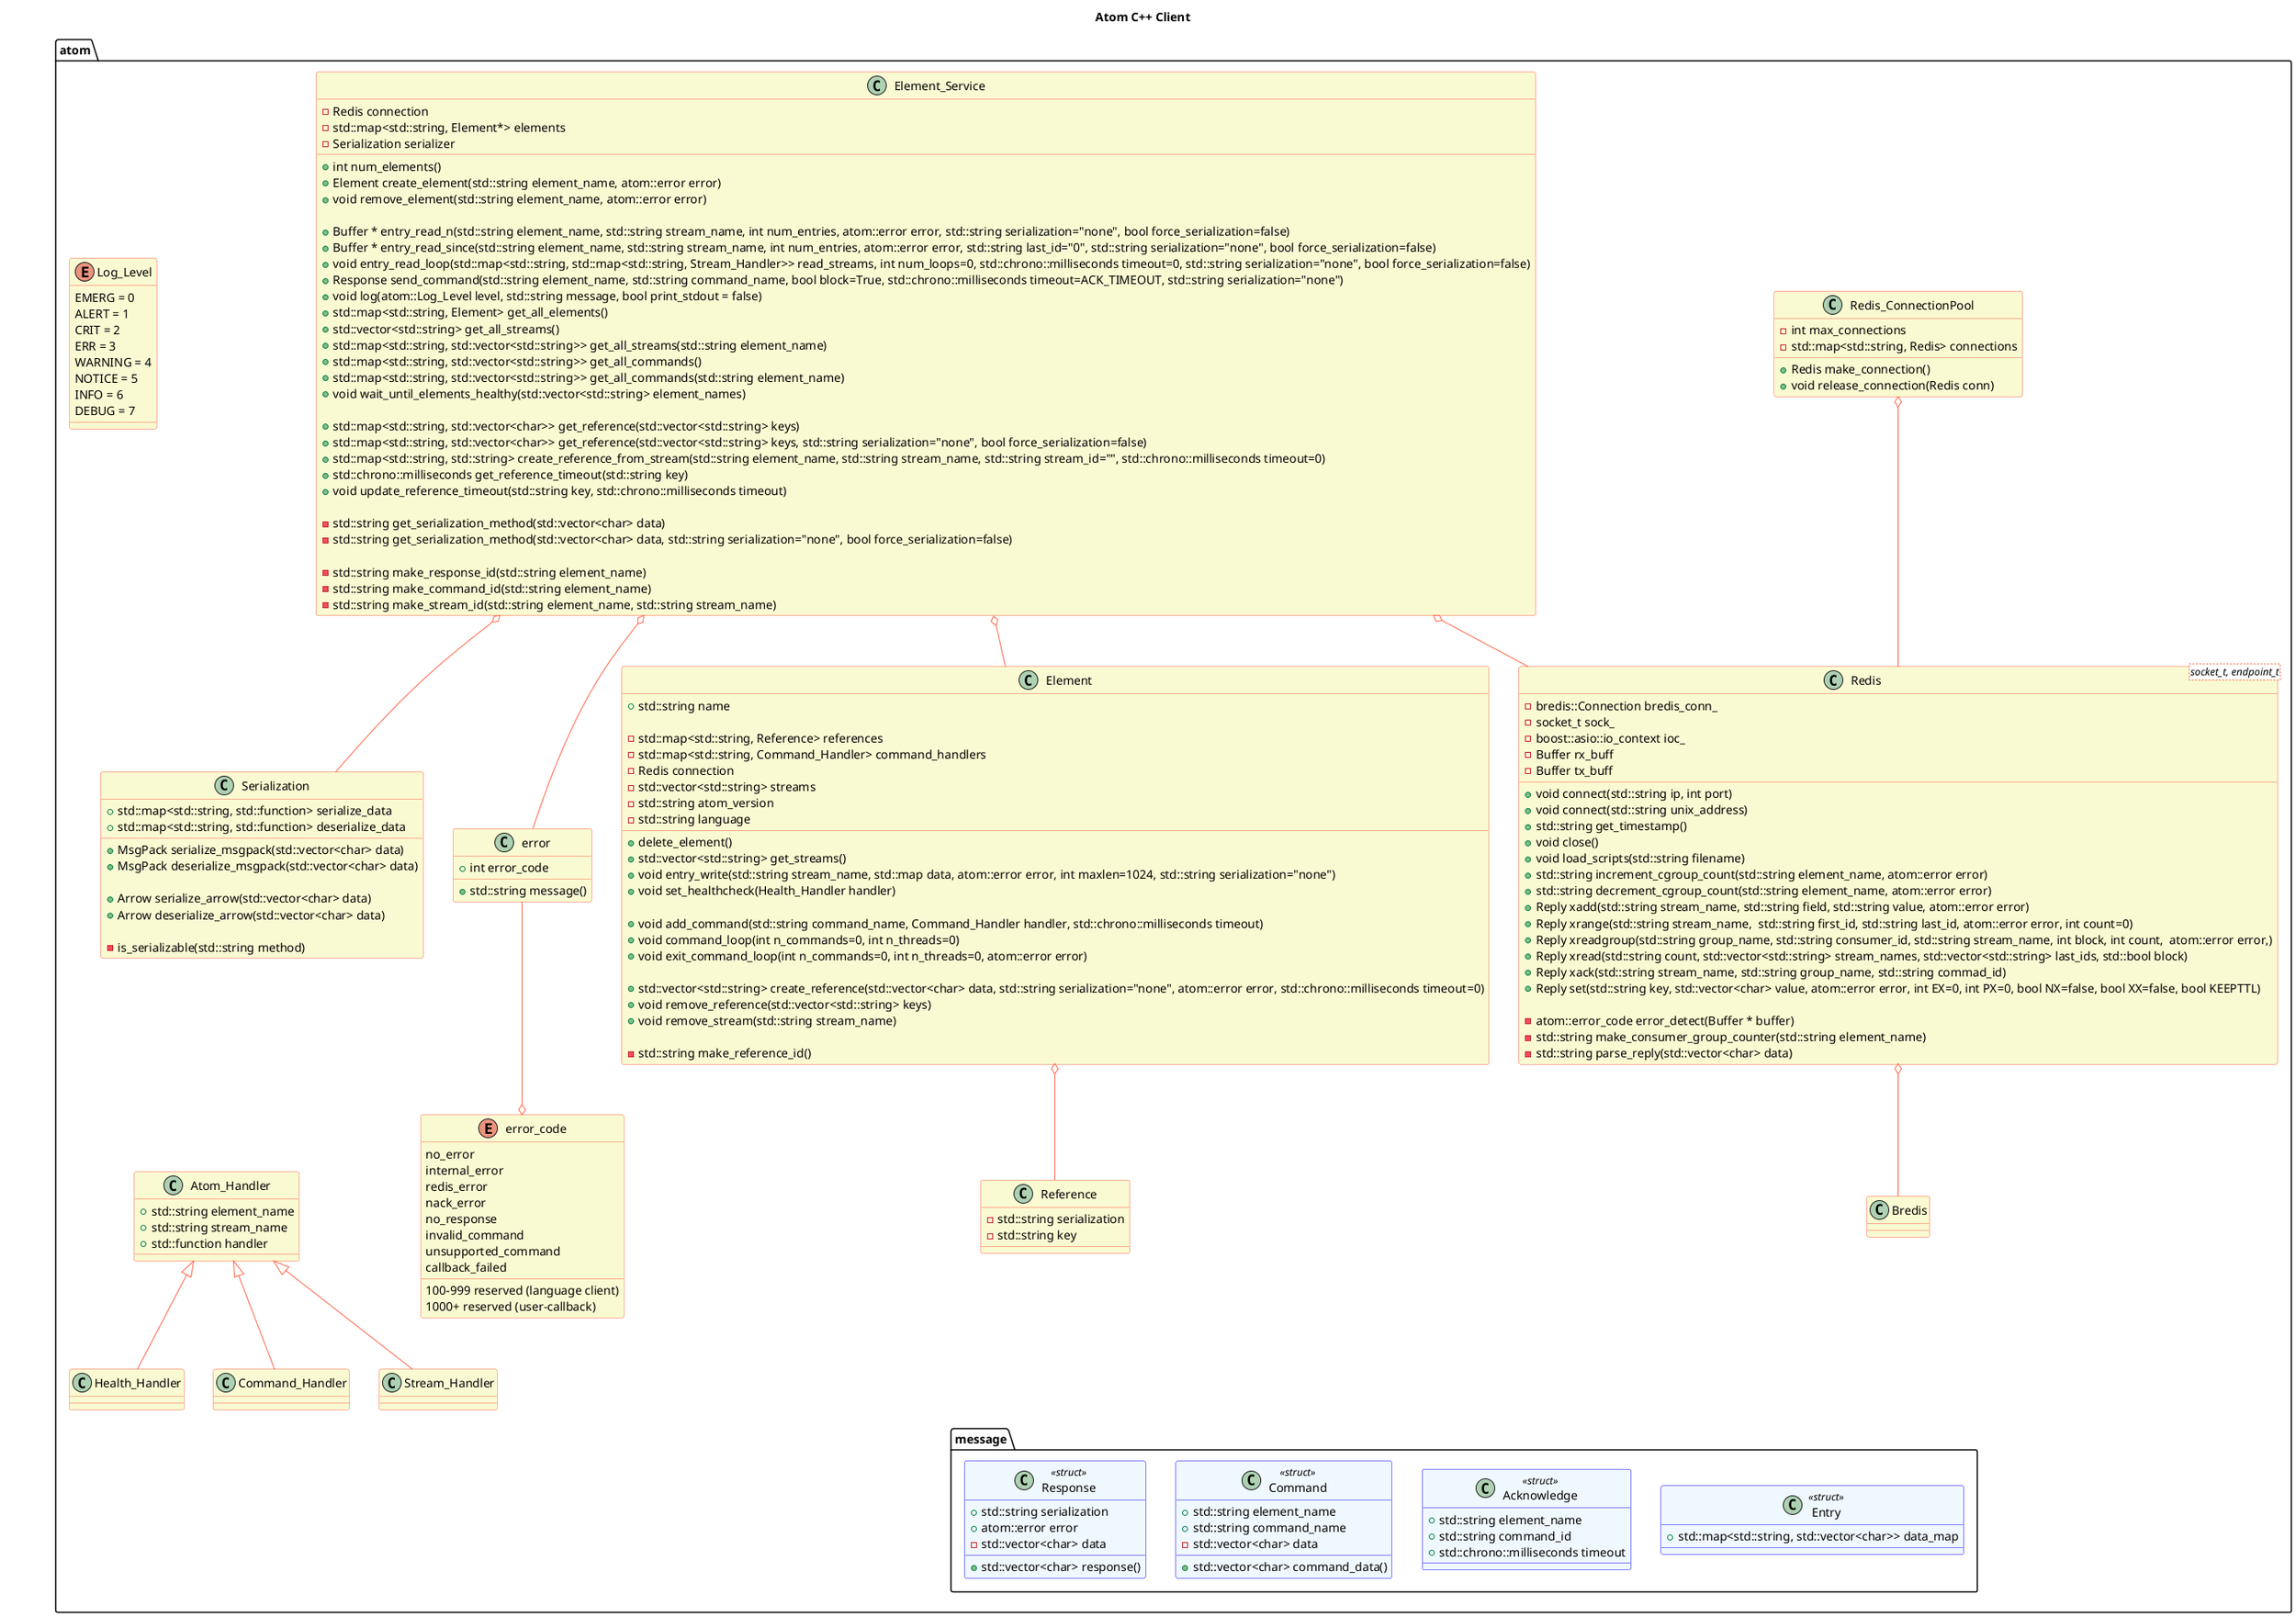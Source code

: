 @startuml Atom C++ Client
title Atom C++ Client

set namespaceSeparator ::

' ------------ formatting magics
skinparam enum {
    
}
 

skinparam class {
BackgroundColor LightGoldenRodYellow
ArrowColor Tomato
BorderColor Tomato
BackgroundColor<<struct>> AliceBlue
BorderColor<<struct>> Blue

NodeSep 65
RankSep 45

}


' -------------
' Namespace Begins
' -------------
namespace atom {

    ' -------------
    ' Hiding things here
    ' -------------
        hide atom::Redis_ConnectionPool
        hide <<struct>> circle

    ' -------------
    ' Class Organization
    ' -------------

    Redis o-- Bredis 
    Redis_ConnectionPool o-- Redis
    Element_Service o-- Redis
    Element o-- Reference
    Element_Service o-- Element
    Element_Service o-- Serialization
    Element_Service o-- atom::error
    atom::error --o error_code
    


    ' showing class inheritance relationship between the handlers
    class Stream_Handler extends Atom_Handler
    class Health_Handler extends Atom_Handler
    class Command_Handler extends Atom_Handler

    ' -------------
    ' Redis_ConnectionPool 
    ' -------------

    class atom::Redis_ConnectionPool{
        -{field} int max_connections
        -{field} std::map<std::string, Redis> connections
        +{method} Redis make_connection()
        +{method} void release_connection(Redis conn)
    }

    ' -------------
    ' Redis
    '    handles communication with redis. relies on bredis
    ' -------------
    class atom::Redis <socket_t, endpoint_t> {
        -{field} bredis::Connection bredis_conn_
        -{field} socket_t sock_ 
        -{field} boost::asio::io_context ioc_
        -{field} Buffer rx_buff
        -{field} Buffer tx_buff
        +{method} void connect(std::string ip, int port)
        +{method} void connect(std::string unix_address)
        +{method} std::string get_timestamp()
        +{method} void close()
        +{method} void load_scripts(std::string filename)
        +{method} std::string increment_cgroup_count(std::string element_name, atom::error error)
        +{method} std::string decrement_cgroup_count(std::string element_name, atom::error error)
        +{method} Reply xadd(std::string stream_name, std::string field, std::string value, atom::error error)
        +{method} Reply xrange(std::string stream_name,  std::string first_id, std::string last_id, atom::error error, int count=0)
        +{method} Reply xreadgroup(std::string group_name, std::string consumer_id, std::string stream_name, int block, int count,  atom::error error,)
        +{method} Reply xread(std::string count, std::vector<std::string> stream_names, std::vector<std::string> last_ids, std::bool block)
        +{method} Reply xack(std::string stream_name, std::string group_name, std::string commad_id)
        +{method} Reply set(std::string key, std::vector<char> value, atom::error error, int EX=0, int PX=0, bool NX=false, bool XX=false, bool KEEPTTL)

        -{method} atom::error_code error_detect(Buffer * buffer)
        -{method} std::string make_consumer_group_counter(std::string element_name)
        -{method} std::string parse_reply(std::vector<char> data) 

    } 

    ' -------------
    ' Reference
    '    reference object 
    ' -------------
    class atom::Reference{
        -{field} std::string serialization
        -{field} std::string key
    }

    ' -------------
    ' Serialization
    '    handles serialization/deserialization for MsgPack and Arrow Types
    ' -------------
    class Serialization {
        ' index by serialization method, enables access to desired serialization/deserialization method
        ' by serialization method
        +{field} std::map<std::string, std::function> serialize_data
        +{field} std::map<std::string, std::function> deserialize_data

        +{method} MsgPack serialize_msgpack(std::vector<char> data)
        +{method} MsgPack deserialize_msgpack(std::vector<char> data)

        +{method} Arrow serialize_arrow(std::vector<char> data)
        +{method} Arrow deserialize_arrow(std::vector<char> data)

        -{method} is_serializable(std::string method)
    }

    ' -------------
    ' Atom_Handler
    '    generic handler class, more specialized handlers can inherit from it
    ' -------------
    class Atom_Handler{
        +{field} std::string element_name
        +{field} std::string stream_name
        +{field} std::function handler
    }

    ' -------------
    ' Specialized Handlers
    '    inherit from Atom_Handler
    ' -------------
    class Health_Handler
    class Command_Handler
    class Stream_Handler

    ' -------------
    ' Element
    '    represents an element (e.g. Basler camera, other hardware units)
    '    functions relate only to this particular element
    ' -------------

    class atom::Element {
        +{field} std::string name

        -{field} std::map<std::string, Reference> references
        -{field} std::map<std::string, Command_Handler> command_handlers
        -{field} Redis connection
        -{field} std::vector<std::string> streams
        -{field} std::string atom_version
        -{field} std::string language

        +{method} delete_element()
        ' get method
        +{method} std::vector<std::string> get_streams() 
        +{method} void entry_write(std::string stream_name, std::map data, atom::error error, int maxlen=1024, std::string serialization="none")
        +{method} void set_healthcheck(Health_Handler handler)

        +{method} void add_command(std::string command_name, Command_Handler handler, std::chrono::milliseconds timeout)
        +{method} void command_loop(int n_commands=0, int n_threads=0)
        +{method} void exit_command_loop(int n_commands=0, int n_threads=0, atom::error error)

        +{method} std::vector<std::string> create_reference(std::vector<char> data, std::string serialization="none", atom::error error, std::chrono::milliseconds timeout=0)
        +{method} void remove_reference(std::vector<std::string> keys)
        +{method} void remove_stream(std::string stream_name)

        -{method} std::string make_reference_id()
    }

    ' -------------
    ' Element_Service
    '    provides methods to create elements, create references, 
    '    query redis for streams, other elements, and
    '    interface with other created elements via reads
    ' -------------

    class atom::Element_Service {
        -{field} Redis connection 
        -{field} std::map<std::string, Element*> elements
        -{field} Serialization serializer
        +{method} int num_elements()
        +{method} Element create_element(std::string element_name, atom::error error)
        +{method} void remove_element(std::string element_name, atom::error error) 

        +{method} Buffer * entry_read_n(std::string element_name, std::string stream_name, int num_entries, atom::error error, std::string serialization="none", bool force_serialization=false)
        +{method} Buffer * entry_read_since(std::string element_name, std::string stream_name, int num_entries, atom::error error, std::string last_id="0", std::string serialization="none", bool force_serialization=false)
        ' v map of element names, mapped to list of stream name, handler pairs
        +{method} void entry_read_loop(std::map<std::string, std::map<std::string, Stream_Handler>> read_streams, int num_loops=0, std::chrono::milliseconds timeout=0, std::string serialization="none", bool force_serialization=false)
        +{method} Response send_command(std::string element_name, std::string command_name, bool block=True, std::chrono::milliseconds timeout=ACK_TIMEOUT, std::string serialization="none")



        +{method} void log(atom::Log_Level level, std::string message, bool print_stdout = false)
        +{method} std::map<std::string, Element> get_all_elements()
        +{method} std::vector<std::string> get_all_streams()
        +{method} std::map<std::string, std::vector<std::string>> get_all_streams(std::string element_name)
        ' v for commands of all elements if no arg is passed in
        +{method} std::map<std::string, std::vector<std::string>> get_all_commands()
        +{method} std::map<std::string, std::vector<std::string>> get_all_commands(std::string element_name)
        +{method} void wait_until_elements_healthy(std::vector<std::string> element_names)

        ' map is <reference key, corresponding binary data>
        ' for binary data, assuming automatic deserizalization
        +{method} std::map<std::string, std::vector<char>> get_reference(std::vector<std::string> keys)
        ' v for binary data, NOT assuming automatic deserizalization (legacy)
        +{method} std::map<std::string, std::vector<char>> get_reference(std::vector<std::string> keys, std::string serialization="none", bool force_serialization=false) 
        ' map is <stream key, reference key>
        +{method} std::map<std::string, std::string> create_reference_from_stream(std::string element_name, std::string stream_name, std::string stream_id="", std::chrono::milliseconds timeout=0)
        +{method} std::chrono::milliseconds get_reference_timeout(std::string key)
        +{method} void update_reference_timeout(std::string key, std::chrono::milliseconds timeout)
        
        -{method} std::string get_serialization_method(std::vector<char> data)
        ' v for binary data, NOT assuming automatic deserizalization (legacy)
        -{method} std::string get_serialization_method(std::vector<char> data, std::string serialization="none", bool force_serialization=false)     

        -{method} std::string make_response_id(std::string element_name)
        -{method} std::string make_command_id(std::string element_name)
        -{method} std::string make_stream_id(std::string element_name, std::string stream_name)

    }


    ' -------------
    ' Error
    '    atom error code and corresponding error message
    ' -------------
    class atom::error{
        +{field} int error_code
        +{method} std::string message()
    }

    enum error_code {
        no_error
        internal_error
        redis_error
        nack_error
        no_response
        invalid_command
        unsupported_command
        callback_failed
        100-999 reserved (language client)
        1000+ reserved (user-callback)
    }
    
    ' -------------
    ' Log_Levels
    '    logging levels
    ' -------------
    enum atom::Log_Level {
        EMERG = 0
        ALERT = 1
        CRIT = 2
        ERR = 3
        WARNING = 4
        NOTICE = 5
        INFO = 6
        DEBUG = 7
    }


    ' -------------
    ' message
    '    holds different messaging formats
    ' -------------
    namespace message {
        class Entry
        class Response
        class Command
        class Acknowledge

        Response -[hidden]> Command 
        Command -[hidden]> Acknowledge
        Acknowledge -[hidden]> Entry
    }

    ' some formatting here, to override PlantUML's default layout (looks unorganized)
    atom::Reference -[hidden]-->atom::message::Response
    atom::Log_Level -[hidden]--> atom::Atom_Handler

    class atom::message::Response <<struct>> {
        +{field} std::string serialization
        +{field} atom::error error
        -{field} std::vector<char> data
        +{method} std::vector<char> response()
    }

    class atom::message::Command <<struct>>{
        +{field} std::string element_name
        +{field} std::string command_name
        -{field} std::vector<char> data
        +{method} std::vector<char> command_data()
    }

    class atom::message::Acknowledge  <<struct>>{
        +{field} std::string element_name
        +{field} std::string command_id
        +{field} std::chrono::milliseconds timeout
    }

    class atom::message::Entry <<struct>>{
        +{field} std::map<std::string, std::vector<char>> data_map
    }

    



}

@enduml